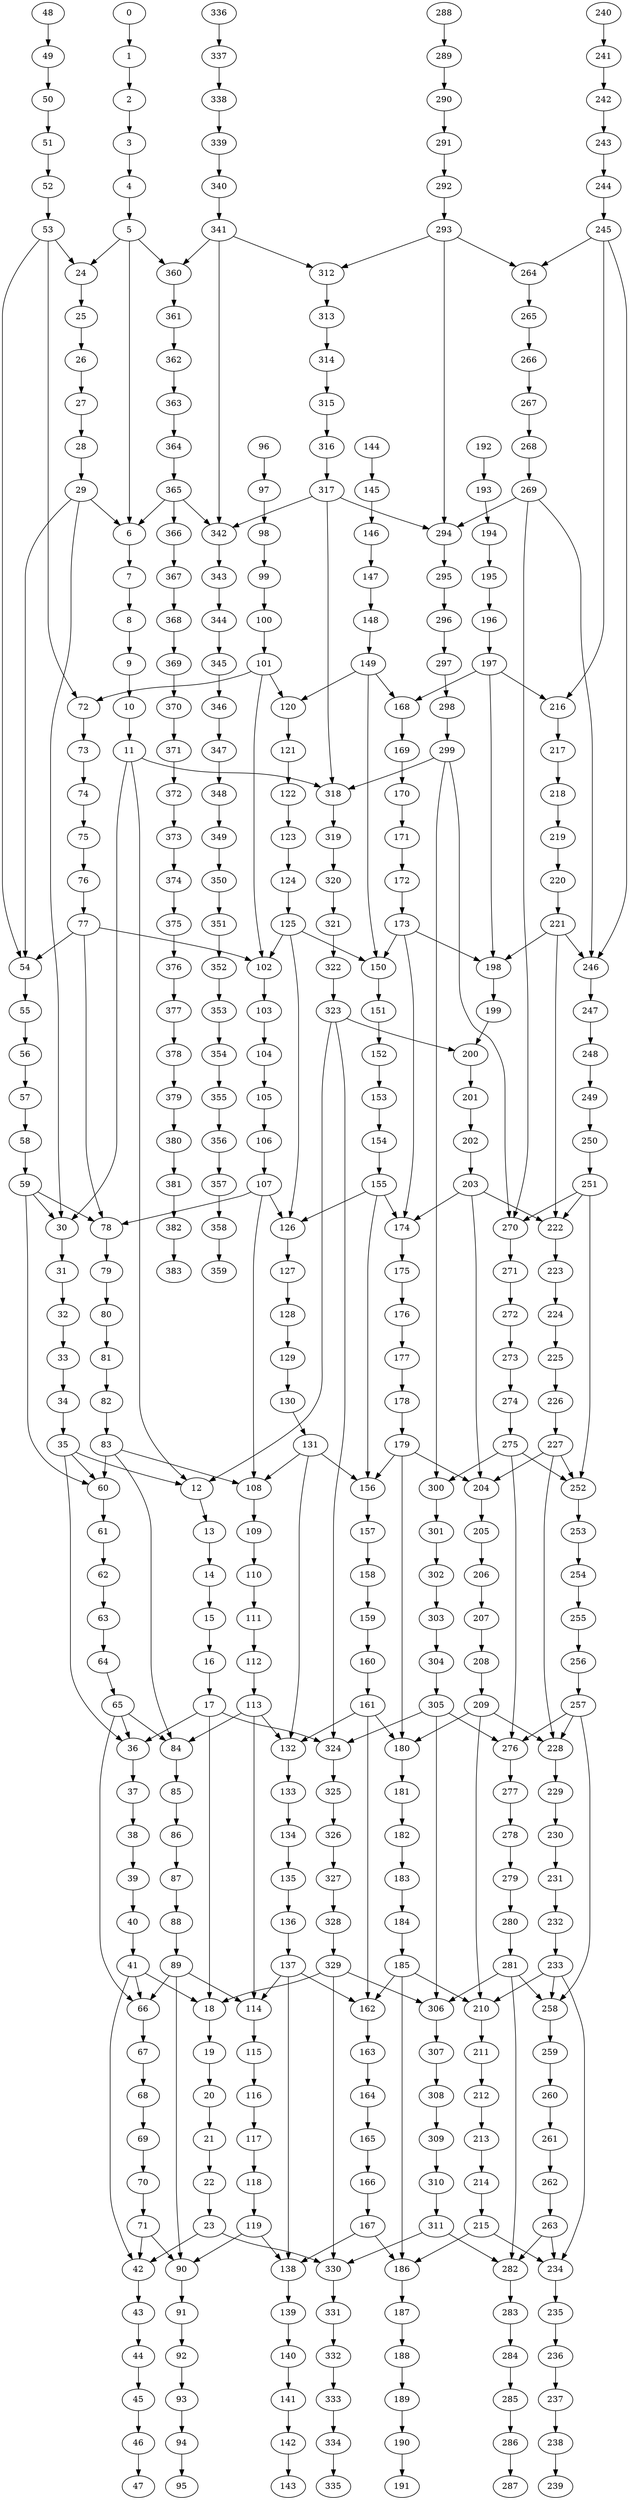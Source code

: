 digraph G {
0  [count= 0 , tid= 1 ];
1  [count= 1 , tid= 1 ];
2  [count= 2 , tid= 1 ];
3  [count= 3 , tid= 1 ];
4  [count= 4 , tid= 1 ];
5  [count= 5 , tid= 1 ];
6  [count= 6 , tid= 1 ];
7  [count= 7 , tid= 1 ];
8  [count= 8 , tid= 1 ];
9  [count= 9 , tid= 1 ];
10  [count= 10 , tid= 1 ];
11  [count= 11 , tid= 1 ];
12  [count= 12 , tid= 1 ];
13  [count= 13 , tid= 1 ];
14  [count= 14 , tid= 1 ];
15  [count= 15 , tid= 1 ];
16  [count= 16 , tid= 1 ];
17  [count= 17 , tid= 1 ];
18  [count= 18 , tid= 1 ];
19  [count= 19 , tid= 1 ];
20  [count= 20 , tid= 1 ];
21  [count= 21 , tid= 1 ];
22  [count= 22 , tid= 1 ];
23  [count= 23 , tid= 1 ];
24  [count= 0 , tid= 2 ];
25  [count= 1 , tid= 2 ];
26  [count= 2 , tid= 2 ];
27  [count= 3 , tid= 2 ];
28  [count= 4 , tid= 2 ];
29  [count= 5 , tid= 2 ];
30  [count= 6 , tid= 2 ];
31  [count= 7 , tid= 2 ];
32  [count= 8 , tid= 2 ];
33  [count= 9 , tid= 2 ];
34  [count= 10 , tid= 2 ];
35  [count= 11 , tid= 2 ];
36  [count= 12 , tid= 2 ];
37  [count= 13 , tid= 2 ];
38  [count= 14 , tid= 2 ];
39  [count= 15 , tid= 2 ];
40  [count= 16 , tid= 2 ];
41  [count= 17 , tid= 2 ];
42  [count= 18 , tid= 2 ];
43  [count= 19 , tid= 2 ];
44  [count= 20 , tid= 2 ];
45  [count= 21 , tid= 2 ];
46  [count= 22 , tid= 2 ];
47  [count= 23 , tid= 2 ];
48  [count= 0 , tid= 3 ];
49  [count= 1 , tid= 3 ];
50  [count= 2 , tid= 3 ];
51  [count= 3 , tid= 3 ];
52  [count= 4 , tid= 3 ];
53  [count= 5 , tid= 3 ];
54  [count= 6 , tid= 3 ];
55  [count= 7 , tid= 3 ];
56  [count= 8 , tid= 3 ];
57  [count= 9 , tid= 3 ];
58  [count= 10 , tid= 3 ];
59  [count= 11 , tid= 3 ];
60  [count= 12 , tid= 3 ];
61  [count= 13 , tid= 3 ];
62  [count= 14 , tid= 3 ];
63  [count= 15 , tid= 3 ];
64  [count= 16 , tid= 3 ];
65  [count= 17 , tid= 3 ];
66  [count= 18 , tid= 3 ];
67  [count= 19 , tid= 3 ];
68  [count= 20 , tid= 3 ];
69  [count= 21 , tid= 3 ];
70  [count= 22 , tid= 3 ];
71  [count= 23 , tid= 3 ];
72  [count= 0 , tid= 4 ];
73  [count= 1 , tid= 4 ];
74  [count= 2 , tid= 4 ];
75  [count= 3 , tid= 4 ];
76  [count= 4 , tid= 4 ];
77  [count= 5 , tid= 4 ];
78  [count= 6 , tid= 4 ];
79  [count= 7 , tid= 4 ];
80  [count= 8 , tid= 4 ];
81  [count= 9 , tid= 4 ];
82  [count= 10 , tid= 4 ];
83  [count= 11 , tid= 4 ];
84  [count= 12 , tid= 4 ];
85  [count= 13 , tid= 4 ];
86  [count= 14 , tid= 4 ];
87  [count= 15 , tid= 4 ];
88  [count= 16 , tid= 4 ];
89  [count= 17 , tid= 4 ];
90  [count= 18 , tid= 4 ];
91  [count= 19 , tid= 4 ];
92  [count= 20 , tid= 4 ];
93  [count= 21 , tid= 4 ];
94  [count= 22 , tid= 4 ];
95  [count= 23 , tid= 4 ];
96  [count= 0 , tid= 5 ];
97  [count= 1 , tid= 5 ];
98  [count= 2 , tid= 5 ];
99  [count= 3 , tid= 5 ];
100  [count= 4 , tid= 5 ];
101  [count= 5 , tid= 5 ];
102  [count= 6 , tid= 5 ];
103  [count= 7 , tid= 5 ];
104  [count= 8 , tid= 5 ];
105  [count= 9 , tid= 5 ];
106  [count= 10 , tid= 5 ];
107  [count= 11 , tid= 5 ];
108  [count= 12 , tid= 5 ];
109  [count= 13 , tid= 5 ];
110  [count= 14 , tid= 5 ];
111  [count= 15 , tid= 5 ];
112  [count= 16 , tid= 5 ];
113  [count= 17 , tid= 5 ];
114  [count= 18 , tid= 5 ];
115  [count= 19 , tid= 5 ];
116  [count= 20 , tid= 5 ];
117  [count= 21 , tid= 5 ];
118  [count= 22 , tid= 5 ];
119  [count= 23 , tid= 5 ];
120  [count= 0 , tid= 6 ];
121  [count= 1 , tid= 6 ];
122  [count= 2 , tid= 6 ];
123  [count= 3 , tid= 6 ];
124  [count= 4 , tid= 6 ];
125  [count= 5 , tid= 6 ];
126  [count= 6 , tid= 6 ];
127  [count= 7 , tid= 6 ];
128  [count= 8 , tid= 6 ];
129  [count= 9 , tid= 6 ];
130  [count= 10 , tid= 6 ];
131  [count= 11 , tid= 6 ];
132  [count= 12 , tid= 6 ];
133  [count= 13 , tid= 6 ];
134  [count= 14 , tid= 6 ];
135  [count= 15 , tid= 6 ];
136  [count= 16 , tid= 6 ];
137  [count= 17 , tid= 6 ];
138  [count= 18 , tid= 6 ];
139  [count= 19 , tid= 6 ];
140  [count= 20 , tid= 6 ];
141  [count= 21 , tid= 6 ];
142  [count= 22 , tid= 6 ];
143  [count= 23 , tid= 6 ];
144  [count= 0 , tid= 7 ];
145  [count= 1 , tid= 7 ];
146  [count= 2 , tid= 7 ];
147  [count= 3 , tid= 7 ];
148  [count= 4 , tid= 7 ];
149  [count= 5 , tid= 7 ];
150  [count= 6 , tid= 7 ];
151  [count= 7 , tid= 7 ];
152  [count= 8 , tid= 7 ];
153  [count= 9 , tid= 7 ];
154  [count= 10 , tid= 7 ];
155  [count= 11 , tid= 7 ];
156  [count= 12 , tid= 7 ];
157  [count= 13 , tid= 7 ];
158  [count= 14 , tid= 7 ];
159  [count= 15 , tid= 7 ];
160  [count= 16 , tid= 7 ];
161  [count= 17 , tid= 7 ];
162  [count= 18 , tid= 7 ];
163  [count= 19 , tid= 7 ];
164  [count= 20 , tid= 7 ];
165  [count= 21 , tid= 7 ];
166  [count= 22 , tid= 7 ];
167  [count= 23 , tid= 7 ];
168  [count= 0 , tid= 8 ];
169  [count= 1 , tid= 8 ];
170  [count= 2 , tid= 8 ];
171  [count= 3 , tid= 8 ];
172  [count= 4 , tid= 8 ];
173  [count= 5 , tid= 8 ];
174  [count= 6 , tid= 8 ];
175  [count= 7 , tid= 8 ];
176  [count= 8 , tid= 8 ];
177  [count= 9 , tid= 8 ];
178  [count= 10 , tid= 8 ];
179  [count= 11 , tid= 8 ];
180  [count= 12 , tid= 8 ];
181  [count= 13 , tid= 8 ];
182  [count= 14 , tid= 8 ];
183  [count= 15 , tid= 8 ];
184  [count= 16 , tid= 8 ];
185  [count= 17 , tid= 8 ];
186  [count= 18 , tid= 8 ];
187  [count= 19 , tid= 8 ];
188  [count= 20 , tid= 8 ];
189  [count= 21 , tid= 8 ];
190  [count= 22 , tid= 8 ];
191  [count= 23 , tid= 8 ];
192  [count= 0 , tid= 9 ];
193  [count= 1 , tid= 9 ];
194  [count= 2 , tid= 9 ];
195  [count= 3 , tid= 9 ];
196  [count= 4 , tid= 9 ];
197  [count= 5 , tid= 9 ];
198  [count= 6 , tid= 9 ];
199  [count= 7 , tid= 9 ];
200  [count= 8 , tid= 9 ];
201  [count= 9 , tid= 9 ];
202  [count= 10 , tid= 9 ];
203  [count= 11 , tid= 9 ];
204  [count= 12 , tid= 9 ];
205  [count= 13 , tid= 9 ];
206  [count= 14 , tid= 9 ];
207  [count= 15 , tid= 9 ];
208  [count= 16 , tid= 9 ];
209  [count= 17 , tid= 9 ];
210  [count= 18 , tid= 9 ];
211  [count= 19 , tid= 9 ];
212  [count= 20 , tid= 9 ];
213  [count= 21 , tid= 9 ];
214  [count= 22 , tid= 9 ];
215  [count= 23 , tid= 9 ];
216  [count= 0 , tid= 10 ];
217  [count= 1 , tid= 10 ];
218  [count= 2 , tid= 10 ];
219  [count= 3 , tid= 10 ];
220  [count= 4 , tid= 10 ];
221  [count= 5 , tid= 10 ];
222  [count= 6 , tid= 10 ];
223  [count= 7 , tid= 10 ];
224  [count= 8 , tid= 10 ];
225  [count= 9 , tid= 10 ];
226  [count= 10 , tid= 10 ];
227  [count= 11 , tid= 10 ];
228  [count= 12 , tid= 10 ];
229  [count= 13 , tid= 10 ];
230  [count= 14 , tid= 10 ];
231  [count= 15 , tid= 10 ];
232  [count= 16 , tid= 10 ];
233  [count= 17 , tid= 10 ];
234  [count= 18 , tid= 10 ];
235  [count= 19 , tid= 10 ];
236  [count= 20 , tid= 10 ];
237  [count= 21 , tid= 10 ];
238  [count= 22 , tid= 10 ];
239  [count= 23 , tid= 10 ];
240  [count= 0 , tid= 11 ];
241  [count= 1 , tid= 11 ];
242  [count= 2 , tid= 11 ];
243  [count= 3 , tid= 11 ];
244  [count= 4 , tid= 11 ];
245  [count= 5 , tid= 11 ];
246  [count= 6 , tid= 11 ];
247  [count= 7 , tid= 11 ];
248  [count= 8 , tid= 11 ];
249  [count= 9 , tid= 11 ];
250  [count= 10 , tid= 11 ];
251  [count= 11 , tid= 11 ];
252  [count= 12 , tid= 11 ];
253  [count= 13 , tid= 11 ];
254  [count= 14 , tid= 11 ];
255  [count= 15 , tid= 11 ];
256  [count= 16 , tid= 11 ];
257  [count= 17 , tid= 11 ];
258  [count= 18 , tid= 11 ];
259  [count= 19 , tid= 11 ];
260  [count= 20 , tid= 11 ];
261  [count= 21 , tid= 11 ];
262  [count= 22 , tid= 11 ];
263  [count= 23 , tid= 11 ];
264  [count= 0 , tid= 12 ];
265  [count= 1 , tid= 12 ];
266  [count= 2 , tid= 12 ];
267  [count= 3 , tid= 12 ];
268  [count= 4 , tid= 12 ];
269  [count= 5 , tid= 12 ];
270  [count= 6 , tid= 12 ];
271  [count= 7 , tid= 12 ];
272  [count= 8 , tid= 12 ];
273  [count= 9 , tid= 12 ];
274  [count= 10 , tid= 12 ];
275  [count= 11 , tid= 12 ];
276  [count= 12 , tid= 12 ];
277  [count= 13 , tid= 12 ];
278  [count= 14 , tid= 12 ];
279  [count= 15 , tid= 12 ];
280  [count= 16 , tid= 12 ];
281  [count= 17 , tid= 12 ];
282  [count= 18 , tid= 12 ];
283  [count= 19 , tid= 12 ];
284  [count= 20 , tid= 12 ];
285  [count= 21 , tid= 12 ];
286  [count= 22 , tid= 12 ];
287  [count= 23 , tid= 12 ];
288  [count= 0 , tid= 13 ];
289  [count= 1 , tid= 13 ];
290  [count= 2 , tid= 13 ];
291  [count= 3 , tid= 13 ];
292  [count= 4 , tid= 13 ];
293  [count= 5 , tid= 13 ];
294  [count= 6 , tid= 13 ];
295  [count= 7 , tid= 13 ];
296  [count= 8 , tid= 13 ];
297  [count= 9 , tid= 13 ];
298  [count= 10 , tid= 13 ];
299  [count= 11 , tid= 13 ];
300  [count= 12 , tid= 13 ];
301  [count= 13 , tid= 13 ];
302  [count= 14 , tid= 13 ];
303  [count= 15 , tid= 13 ];
304  [count= 16 , tid= 13 ];
305  [count= 17 , tid= 13 ];
306  [count= 18 , tid= 13 ];
307  [count= 19 , tid= 13 ];
308  [count= 20 , tid= 13 ];
309  [count= 21 , tid= 13 ];
310  [count= 22 , tid= 13 ];
311  [count= 23 , tid= 13 ];
312  [count= 0 , tid= 14 ];
313  [count= 1 , tid= 14 ];
314  [count= 2 , tid= 14 ];
315  [count= 3 , tid= 14 ];
316  [count= 4 , tid= 14 ];
317  [count= 5 , tid= 14 ];
318  [count= 6 , tid= 14 ];
319  [count= 7 , tid= 14 ];
320  [count= 8 , tid= 14 ];
321  [count= 9 , tid= 14 ];
322  [count= 10 , tid= 14 ];
323  [count= 11 , tid= 14 ];
324  [count= 12 , tid= 14 ];
325  [count= 13 , tid= 14 ];
326  [count= 14 , tid= 14 ];
327  [count= 15 , tid= 14 ];
328  [count= 16 , tid= 14 ];
329  [count= 17 , tid= 14 ];
330  [count= 18 , tid= 14 ];
331  [count= 19 , tid= 14 ];
332  [count= 20 , tid= 14 ];
333  [count= 21 , tid= 14 ];
334  [count= 22 , tid= 14 ];
335  [count= 23 , tid= 14 ];
336  [count= 0 , tid= 15 ];
337  [count= 1 , tid= 15 ];
338  [count= 2 , tid= 15 ];
339  [count= 3 , tid= 15 ];
340  [count= 4 , tid= 15 ];
341  [count= 5 , tid= 15 ];
342  [count= 6 , tid= 15 ];
343  [count= 7 , tid= 15 ];
344  [count= 8 , tid= 15 ];
345  [count= 9 , tid= 15 ];
346  [count= 10 , tid= 15 ];
347  [count= 11 , tid= 15 ];
348  [count= 12 , tid= 15 ];
349  [count= 13 , tid= 15 ];
350  [count= 14 , tid= 15 ];
351  [count= 15 , tid= 15 ];
352  [count= 16 , tid= 15 ];
353  [count= 17 , tid= 15 ];
354  [count= 18 , tid= 15 ];
355  [count= 19 , tid= 15 ];
356  [count= 20 , tid= 15 ];
357  [count= 21 , tid= 15 ];
358  [count= 22 , tid= 15 ];
359  [count= 23 , tid= 15 ];
360  [count= 0 , tid= 16 ];
361  [count= 1 , tid= 16 ];
362  [count= 2 , tid= 16 ];
363  [count= 3 , tid= 16 ];
364  [count= 4 , tid= 16 ];
365  [count= 5 , tid= 16 ];
366  [count= 6 , tid= 16 ];
367  [count= 7 , tid= 16 ];
368  [count= 8 , tid= 16 ];
369  [count= 9 , tid= 16 ];
370  [count= 10 , tid= 16 ];
371  [count= 11 , tid= 16 ];
372  [count= 12 , tid= 16 ];
373  [count= 13 , tid= 16 ];
374  [count= 14 , tid= 16 ];
375  [count= 15 , tid= 16 ];
376  [count= 16 , tid= 16 ];
377  [count= 17 , tid= 16 ];
378  [count= 18 , tid= 16 ];
379  [count= 19 , tid= 16 ];
380  [count= 20 , tid= 16 ];
381  [count= 21 , tid= 16 ];
382  [count= 22 , tid= 16 ];
383  [count= 23 , tid= 16 ];
0 -> 1 ;
1 -> 2 ;
2 -> 3 ;
3 -> 4 ;
4 -> 5 ;
5 -> 6 ;
6 -> 7 ;
7 -> 8 ;
8 -> 9 ;
9 -> 10 ;
10 -> 11 ;
11 -> 12 ;
12 -> 13 ;
13 -> 14 ;
14 -> 15 ;
15 -> 16 ;
16 -> 17 ;
17 -> 18 ;
18 -> 19 ;
19 -> 20 ;
20 -> 21 ;
21 -> 22 ;
22 -> 23 ;
24 -> 25 ;
25 -> 26 ;
26 -> 27 ;
27 -> 28 ;
28 -> 29 ;
29 -> 30 ;
30 -> 31 ;
31 -> 32 ;
32 -> 33 ;
33 -> 34 ;
34 -> 35 ;
35 -> 36 ;
36 -> 37 ;
37 -> 38 ;
38 -> 39 ;
39 -> 40 ;
40 -> 41 ;
41 -> 42 ;
42 -> 43 ;
43 -> 44 ;
44 -> 45 ;
45 -> 46 ;
46 -> 47 ;
48 -> 49 ;
49 -> 50 ;
50 -> 51 ;
51 -> 52 ;
52 -> 53 ;
53 -> 54 ;
54 -> 55 ;
55 -> 56 ;
56 -> 57 ;
57 -> 58 ;
58 -> 59 ;
59 -> 60 ;
60 -> 61 ;
61 -> 62 ;
62 -> 63 ;
63 -> 64 ;
64 -> 65 ;
65 -> 66 ;
66 -> 67 ;
67 -> 68 ;
68 -> 69 ;
69 -> 70 ;
70 -> 71 ;
72 -> 73 ;
73 -> 74 ;
74 -> 75 ;
75 -> 76 ;
76 -> 77 ;
77 -> 78 ;
78 -> 79 ;
79 -> 80 ;
80 -> 81 ;
81 -> 82 ;
82 -> 83 ;
83 -> 84 ;
84 -> 85 ;
85 -> 86 ;
86 -> 87 ;
87 -> 88 ;
88 -> 89 ;
89 -> 90 ;
90 -> 91 ;
91 -> 92 ;
92 -> 93 ;
93 -> 94 ;
94 -> 95 ;
96 -> 97 ;
97 -> 98 ;
98 -> 99 ;
99 -> 100 ;
100 -> 101 ;
101 -> 102 ;
102 -> 103 ;
103 -> 104 ;
104 -> 105 ;
105 -> 106 ;
106 -> 107 ;
107 -> 108 ;
108 -> 109 ;
109 -> 110 ;
110 -> 111 ;
111 -> 112 ;
112 -> 113 ;
113 -> 114 ;
114 -> 115 ;
115 -> 116 ;
116 -> 117 ;
117 -> 118 ;
118 -> 119 ;
120 -> 121 ;
121 -> 122 ;
122 -> 123 ;
123 -> 124 ;
124 -> 125 ;
125 -> 126 ;
126 -> 127 ;
127 -> 128 ;
128 -> 129 ;
129 -> 130 ;
130 -> 131 ;
131 -> 132 ;
132 -> 133 ;
133 -> 134 ;
134 -> 135 ;
135 -> 136 ;
136 -> 137 ;
137 -> 138 ;
138 -> 139 ;
139 -> 140 ;
140 -> 141 ;
141 -> 142 ;
142 -> 143 ;
144 -> 145 ;
145 -> 146 ;
146 -> 147 ;
147 -> 148 ;
148 -> 149 ;
149 -> 150 ;
150 -> 151 ;
151 -> 152 ;
152 -> 153 ;
153 -> 154 ;
154 -> 155 ;
155 -> 156 ;
156 -> 157 ;
157 -> 158 ;
158 -> 159 ;
159 -> 160 ;
160 -> 161 ;
161 -> 162 ;
162 -> 163 ;
163 -> 164 ;
164 -> 165 ;
165 -> 166 ;
166 -> 167 ;
168 -> 169 ;
169 -> 170 ;
170 -> 171 ;
171 -> 172 ;
172 -> 173 ;
173 -> 174 ;
174 -> 175 ;
175 -> 176 ;
176 -> 177 ;
177 -> 178 ;
178 -> 179 ;
179 -> 180 ;
180 -> 181 ;
181 -> 182 ;
182 -> 183 ;
183 -> 184 ;
184 -> 185 ;
185 -> 186 ;
186 -> 187 ;
187 -> 188 ;
188 -> 189 ;
189 -> 190 ;
190 -> 191 ;
192 -> 193 ;
193 -> 194 ;
194 -> 195 ;
195 -> 196 ;
196 -> 197 ;
197 -> 198 ;
198 -> 199 ;
199 -> 200 ;
200 -> 201 ;
201 -> 202 ;
202 -> 203 ;
203 -> 204 ;
204 -> 205 ;
205 -> 206 ;
206 -> 207 ;
207 -> 208 ;
208 -> 209 ;
209 -> 210 ;
210 -> 211 ;
211 -> 212 ;
212 -> 213 ;
213 -> 214 ;
214 -> 215 ;
216 -> 217 ;
217 -> 218 ;
218 -> 219 ;
219 -> 220 ;
220 -> 221 ;
221 -> 222 ;
222 -> 223 ;
223 -> 224 ;
224 -> 225 ;
225 -> 226 ;
226 -> 227 ;
227 -> 228 ;
228 -> 229 ;
229 -> 230 ;
230 -> 231 ;
231 -> 232 ;
232 -> 233 ;
233 -> 234 ;
234 -> 235 ;
235 -> 236 ;
236 -> 237 ;
237 -> 238 ;
238 -> 239 ;
240 -> 241 ;
241 -> 242 ;
242 -> 243 ;
243 -> 244 ;
244 -> 245 ;
245 -> 246 ;
246 -> 247 ;
247 -> 248 ;
248 -> 249 ;
249 -> 250 ;
250 -> 251 ;
251 -> 252 ;
252 -> 253 ;
253 -> 254 ;
254 -> 255 ;
255 -> 256 ;
256 -> 257 ;
257 -> 258 ;
258 -> 259 ;
259 -> 260 ;
260 -> 261 ;
261 -> 262 ;
262 -> 263 ;
264 -> 265 ;
265 -> 266 ;
266 -> 267 ;
267 -> 268 ;
268 -> 269 ;
269 -> 270 ;
270 -> 271 ;
271 -> 272 ;
272 -> 273 ;
273 -> 274 ;
274 -> 275 ;
275 -> 276 ;
276 -> 277 ;
277 -> 278 ;
278 -> 279 ;
279 -> 280 ;
280 -> 281 ;
281 -> 282 ;
282 -> 283 ;
283 -> 284 ;
284 -> 285 ;
285 -> 286 ;
286 -> 287 ;
288 -> 289 ;
289 -> 290 ;
290 -> 291 ;
291 -> 292 ;
292 -> 293 ;
293 -> 294 ;
294 -> 295 ;
295 -> 296 ;
296 -> 297 ;
297 -> 298 ;
298 -> 299 ;
299 -> 300 ;
300 -> 301 ;
301 -> 302 ;
302 -> 303 ;
303 -> 304 ;
304 -> 305 ;
305 -> 306 ;
306 -> 307 ;
307 -> 308 ;
308 -> 309 ;
309 -> 310 ;
310 -> 311 ;
312 -> 313 ;
313 -> 314 ;
314 -> 315 ;
315 -> 316 ;
316 -> 317 ;
317 -> 318 ;
318 -> 319 ;
319 -> 320 ;
320 -> 321 ;
321 -> 322 ;
322 -> 323 ;
323 -> 324 ;
324 -> 325 ;
325 -> 326 ;
326 -> 327 ;
327 -> 328 ;
328 -> 329 ;
329 -> 330 ;
330 -> 331 ;
331 -> 332 ;
332 -> 333 ;
333 -> 334 ;
334 -> 335 ;
336 -> 337 ;
337 -> 338 ;
338 -> 339 ;
339 -> 340 ;
340 -> 341 ;
341 -> 342 ;
342 -> 343 ;
343 -> 344 ;
344 -> 345 ;
345 -> 346 ;
346 -> 347 ;
347 -> 348 ;
348 -> 349 ;
349 -> 350 ;
350 -> 351 ;
351 -> 352 ;
352 -> 353 ;
353 -> 354 ;
354 -> 355 ;
355 -> 356 ;
356 -> 357 ;
357 -> 358 ;
358 -> 359 ;
360 -> 361 ;
361 -> 362 ;
362 -> 363 ;
363 -> 364 ;
364 -> 365 ;
365 -> 366 ;
366 -> 367 ;
367 -> 368 ;
368 -> 369 ;
369 -> 370 ;
370 -> 371 ;
371 -> 372 ;
372 -> 373 ;
373 -> 374 ;
374 -> 375 ;
375 -> 376 ;
376 -> 377 ;
377 -> 378 ;
378 -> 379 ;
379 -> 380 ;
380 -> 381 ;
381 -> 382 ;
382 -> 383 ;

5->24;
5->360;
53->24;
53->72;
101->72;
101->120;
149->120;
149->168;
197->168;
197->216
245->216;
245->264;
293->264;
293->312;
341->312;
341->360;

365->6;
29->6;
29->54;
77->54;
77->102;
125->102;
125->150;
173->150;
173->198;
221->198;
221->246;
269->246;
269->294;
317->294;
317->342;
365->342;

11->30;
11->318;
59->30;
59->78;
107->78;
107->126;
155->126;
155->174;
203->174;
203->222;
251->222;
251->270;
299->270;
299->318;

35->12;
323->12;
35->60;
83->60;
83->108;
131->108;
131->156;
179->156;
179->204;
227->204;
227->252;
275->252;
275->300;
323->200;

17->324;
17->36;
65->36;
65->84;
113->84;
113->132;
161->132;
161->180;
209->180;
209->228;
257->228;
257->276;
305->276;
305->324;

329->18;
41->18;
41->66;
89->66;
89->114;
137->114;
137->162;
185->162;
185->210;
233->210;
233->258;
281->258;
281->306;
329->306;

23->330;
23->42;
71->42;
71->90;
119->90;
119->138;
167->138;
167->186;
215->186;
215->234;
263->234;
263->282;
311->282;
311->330;
}
